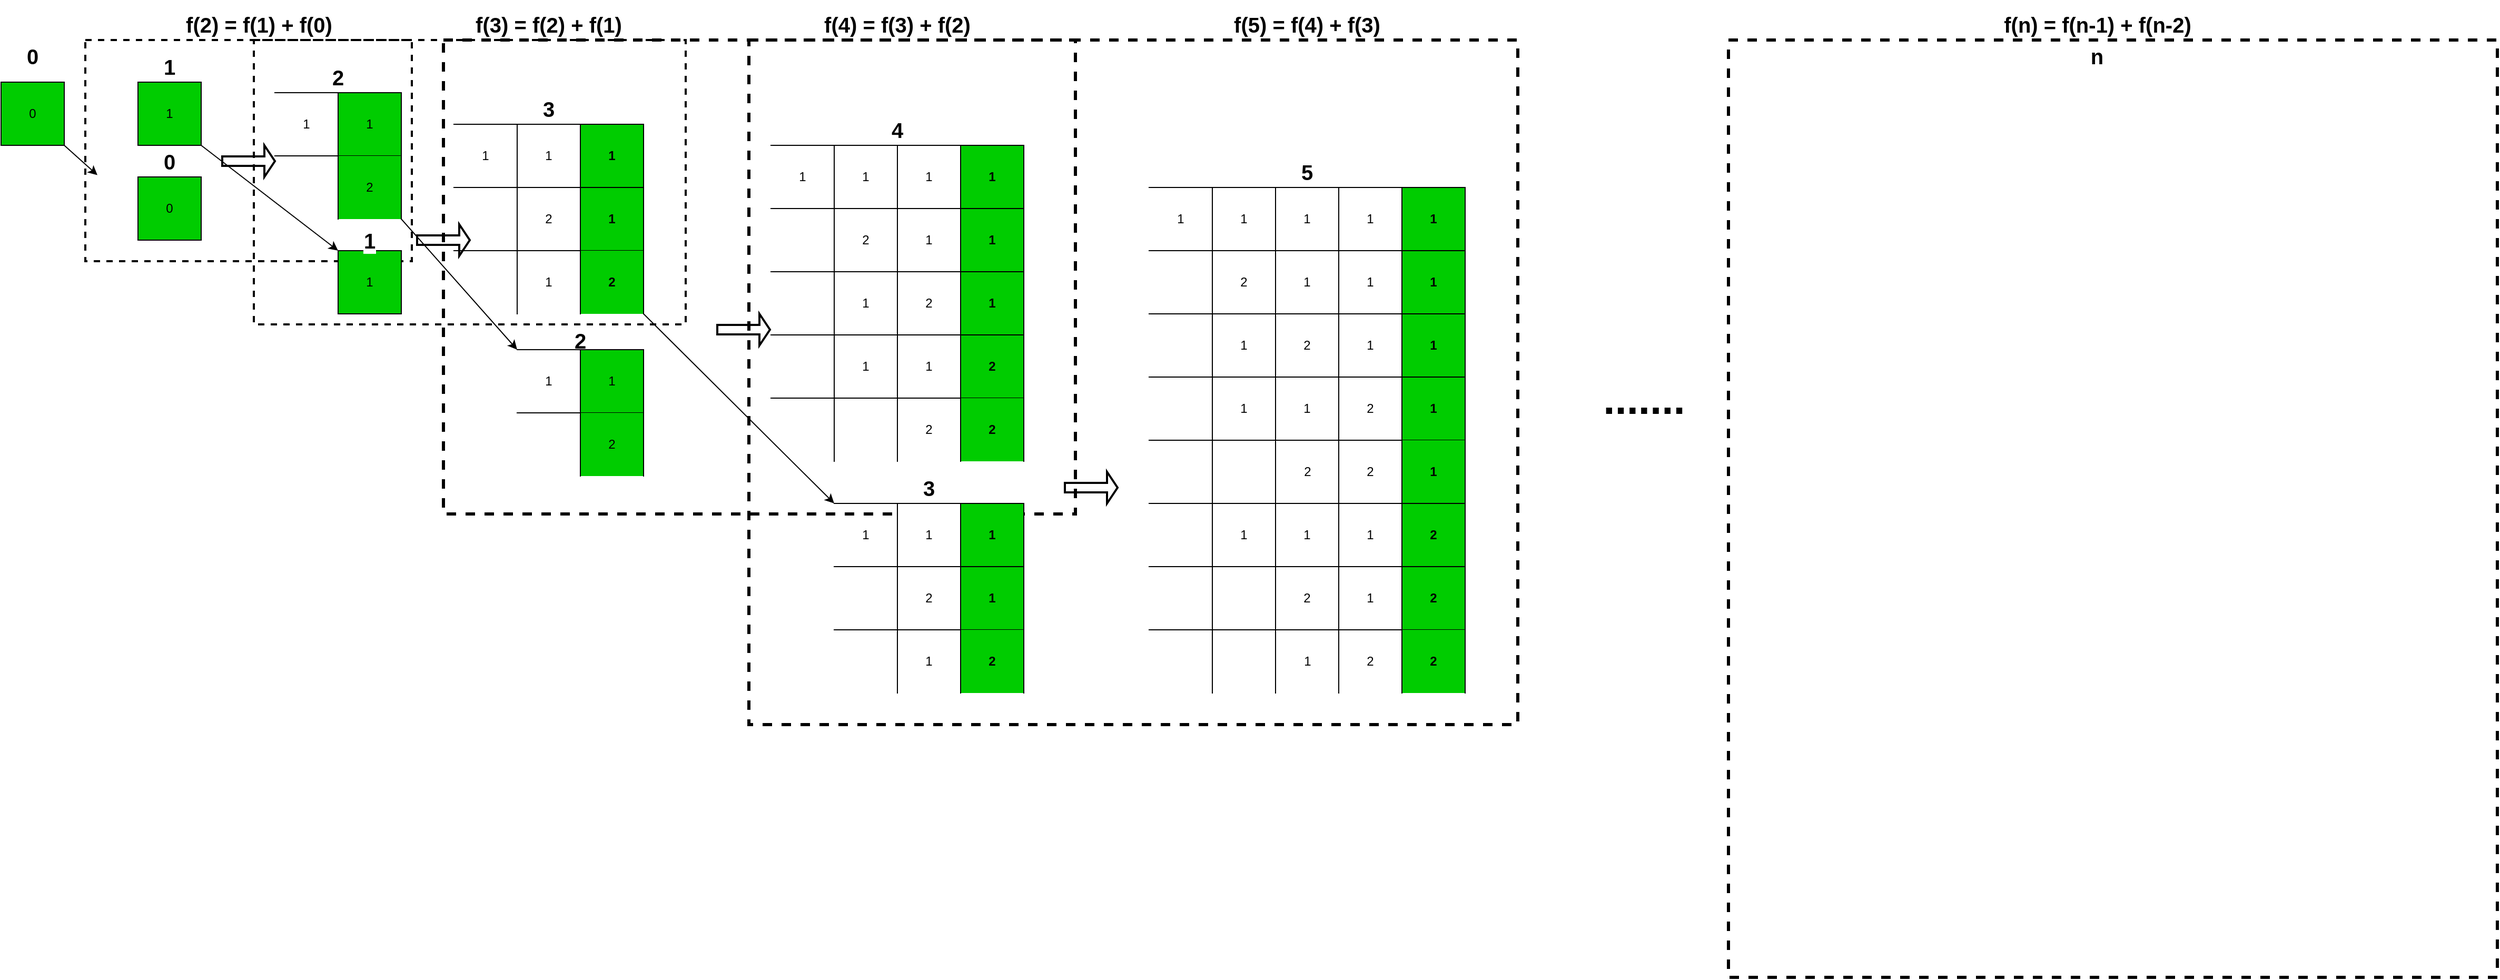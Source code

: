 <mxfile version="17.4.6" type="github">
  <diagram id="meVgTXFV0Rb9YD3vlooV" name="第 1 页">
    <mxGraphModel dx="2449" dy="2693" grid="1" gridSize="10" guides="1" tooltips="1" connect="1" arrows="1" fold="1" page="1" pageScale="1" pageWidth="827" pageHeight="1169" math="0" shadow="0">
      <root>
        <mxCell id="0" />
        <mxCell id="1" parent="0" />
        <mxCell id="g9Eve9OgDXoUgPSPYTMr-540" value="" style="rounded=0;whiteSpace=wrap;html=1;labelBackgroundColor=#FFFFFF;fontColor=#000000;fillColor=none;shadow=0;dashed=1;strokeWidth=2;" vertex="1" parent="1">
          <mxGeometry x="350" width="310" height="210" as="geometry" />
        </mxCell>
        <mxCell id="g9Eve9OgDXoUgPSPYTMr-536" value="" style="rounded=0;whiteSpace=wrap;html=1;labelBackgroundColor=#FFFFFF;fontColor=#000000;fillColor=none;shadow=0;dashed=1;strokeWidth=3;" vertex="1" parent="1">
          <mxGeometry x="980" width="730" height="650" as="geometry" />
        </mxCell>
        <mxCell id="g9Eve9OgDXoUgPSPYTMr-535" value="" style="rounded=0;whiteSpace=wrap;html=1;labelBackgroundColor=#FFFFFF;fontColor=#000000;fillColor=none;shadow=0;dashed=1;strokeWidth=3;" vertex="1" parent="1">
          <mxGeometry x="690" width="600" height="450" as="geometry" />
        </mxCell>
        <mxCell id="g9Eve9OgDXoUgPSPYTMr-534" value="" style="rounded=0;whiteSpace=wrap;html=1;labelBackgroundColor=#FFFFFF;fontColor=#000000;fillColor=none;shadow=0;dashed=1;strokeWidth=2;" vertex="1" parent="1">
          <mxGeometry x="510" width="410" height="270" as="geometry" />
        </mxCell>
        <mxCell id="g9Eve9OgDXoUgPSPYTMr-105" value="" style="group" vertex="1" connectable="0" parent="1">
          <mxGeometry x="530" y="50" width="120" height="120" as="geometry" />
        </mxCell>
        <mxCell id="g9Eve9OgDXoUgPSPYTMr-106" value="1" style="whiteSpace=wrap;html=1;aspect=fixed;fillColor=#00CC00;fontStyle=0" vertex="1" parent="g9Eve9OgDXoUgPSPYTMr-105">
          <mxGeometry x="60" width="60" height="60" as="geometry" />
        </mxCell>
        <mxCell id="g9Eve9OgDXoUgPSPYTMr-107" value="1" style="shape=partialRectangle;whiteSpace=wrap;html=1;left=0;right=0;fillColor=none;" vertex="1" parent="g9Eve9OgDXoUgPSPYTMr-105">
          <mxGeometry width="60" height="60" as="geometry" />
        </mxCell>
        <mxCell id="g9Eve9OgDXoUgPSPYTMr-108" value="2" style="shape=partialRectangle;whiteSpace=wrap;html=1;top=0;bottom=0;fillColor=#00CC00;fontStyle=0" vertex="1" parent="g9Eve9OgDXoUgPSPYTMr-105">
          <mxGeometry x="60" y="60" width="60" height="60" as="geometry" />
        </mxCell>
        <mxCell id="g9Eve9OgDXoUgPSPYTMr-113" value="" style="group" vertex="1" connectable="0" parent="1">
          <mxGeometry x="760" y="80" width="120" height="220" as="geometry" />
        </mxCell>
        <mxCell id="g9Eve9OgDXoUgPSPYTMr-114" value="1" style="whiteSpace=wrap;html=1;aspect=fixed;fontStyle=1;fillColor=#00CC00;" vertex="1" parent="g9Eve9OgDXoUgPSPYTMr-113">
          <mxGeometry x="60" width="60" height="60" as="geometry" />
        </mxCell>
        <mxCell id="g9Eve9OgDXoUgPSPYTMr-115" value="" style="shape=partialRectangle;whiteSpace=wrap;html=1;left=0;right=0;fillColor=none;" vertex="1" parent="g9Eve9OgDXoUgPSPYTMr-113">
          <mxGeometry width="60" height="60" as="geometry" />
        </mxCell>
        <mxCell id="g9Eve9OgDXoUgPSPYTMr-116" value="" style="shape=partialRectangle;whiteSpace=wrap;html=1;top=0;bottom=0;fillColor=none;" vertex="1" parent="g9Eve9OgDXoUgPSPYTMr-113">
          <mxGeometry x="60" y="60" width="60" height="60" as="geometry" />
        </mxCell>
        <mxCell id="g9Eve9OgDXoUgPSPYTMr-117" value="" style="group" vertex="1" connectable="0" parent="g9Eve9OgDXoUgPSPYTMr-113">
          <mxGeometry x="-60" width="150" height="220" as="geometry" />
        </mxCell>
        <mxCell id="g9Eve9OgDXoUgPSPYTMr-118" value="1" style="whiteSpace=wrap;html=1;aspect=fixed;" vertex="1" parent="g9Eve9OgDXoUgPSPYTMr-117">
          <mxGeometry x="60" width="60" height="60" as="geometry" />
        </mxCell>
        <mxCell id="g9Eve9OgDXoUgPSPYTMr-119" value="1" style="shape=partialRectangle;whiteSpace=wrap;html=1;left=0;right=0;fillColor=none;" vertex="1" parent="g9Eve9OgDXoUgPSPYTMr-117">
          <mxGeometry width="60" height="60" as="geometry" />
        </mxCell>
        <mxCell id="g9Eve9OgDXoUgPSPYTMr-120" value="" style="shape=partialRectangle;whiteSpace=wrap;html=1;top=0;bottom=0;fillColor=none;" vertex="1" parent="g9Eve9OgDXoUgPSPYTMr-117">
          <mxGeometry x="60" y="60" width="60" height="60" as="geometry" />
        </mxCell>
        <mxCell id="g9Eve9OgDXoUgPSPYTMr-121" value="" style="group" vertex="1" connectable="0" parent="g9Eve9OgDXoUgPSPYTMr-117">
          <mxGeometry y="60" width="120" height="120" as="geometry" />
        </mxCell>
        <mxCell id="g9Eve9OgDXoUgPSPYTMr-122" value="" style="whiteSpace=wrap;html=1;aspect=fixed;" vertex="1" parent="g9Eve9OgDXoUgPSPYTMr-121">
          <mxGeometry x="60" width="60" height="60" as="geometry" />
        </mxCell>
        <mxCell id="g9Eve9OgDXoUgPSPYTMr-123" value="" style="shape=partialRectangle;whiteSpace=wrap;html=1;left=0;right=0;fillColor=none;" vertex="1" parent="g9Eve9OgDXoUgPSPYTMr-121">
          <mxGeometry width="60" height="60" as="geometry" />
        </mxCell>
        <mxCell id="g9Eve9OgDXoUgPSPYTMr-124" value="1" style="shape=partialRectangle;whiteSpace=wrap;html=1;top=0;bottom=0;fillColor=none;" vertex="1" parent="g9Eve9OgDXoUgPSPYTMr-121">
          <mxGeometry x="60" y="60" width="60" height="60" as="geometry" />
        </mxCell>
        <mxCell id="g9Eve9OgDXoUgPSPYTMr-556" value="&lt;b&gt;&lt;font style=&quot;font-size: 20px&quot;&gt;2&lt;/font&gt;&lt;/b&gt;" style="text;html=1;strokeColor=none;fillColor=none;align=center;verticalAlign=middle;whiteSpace=wrap;rounded=0;labelBackgroundColor=#FFFFFF;fontColor=#000000;" vertex="1" parent="g9Eve9OgDXoUgPSPYTMr-117">
          <mxGeometry x="90" y="190" width="60" height="30" as="geometry" />
        </mxCell>
        <mxCell id="g9Eve9OgDXoUgPSPYTMr-125" value="" style="group;fontStyle=1;fillColor=none;" vertex="1" connectable="0" parent="g9Eve9OgDXoUgPSPYTMr-113">
          <mxGeometry y="60" width="120" height="120" as="geometry" />
        </mxCell>
        <mxCell id="g9Eve9OgDXoUgPSPYTMr-126" value="1" style="whiteSpace=wrap;html=1;aspect=fixed;fontStyle=1;fillColor=#00CC00;" vertex="1" parent="g9Eve9OgDXoUgPSPYTMr-125">
          <mxGeometry x="60" width="60" height="60" as="geometry" />
        </mxCell>
        <mxCell id="g9Eve9OgDXoUgPSPYTMr-127" value="2" style="shape=partialRectangle;whiteSpace=wrap;html=1;left=0;right=0;fillColor=none;" vertex="1" parent="g9Eve9OgDXoUgPSPYTMr-125">
          <mxGeometry width="60" height="60" as="geometry" />
        </mxCell>
        <mxCell id="g9Eve9OgDXoUgPSPYTMr-128" value="2" style="shape=partialRectangle;whiteSpace=wrap;html=1;top=0;bottom=0;fillColor=#00CC00;fontStyle=1" vertex="1" parent="g9Eve9OgDXoUgPSPYTMr-125">
          <mxGeometry x="60" y="60" width="60" height="60" as="geometry" />
        </mxCell>
        <mxCell id="g9Eve9OgDXoUgPSPYTMr-129" value="" style="group" vertex="1" connectable="0" parent="1">
          <mxGeometry x="1121" y="100" width="120" height="300" as="geometry" />
        </mxCell>
        <mxCell id="g9Eve9OgDXoUgPSPYTMr-130" value="1" style="whiteSpace=wrap;html=1;aspect=fixed;fillColor=#00CC00;fontStyle=1" vertex="1" parent="g9Eve9OgDXoUgPSPYTMr-129">
          <mxGeometry x="60" width="60" height="60" as="geometry" />
        </mxCell>
        <mxCell id="g9Eve9OgDXoUgPSPYTMr-131" value="" style="shape=partialRectangle;whiteSpace=wrap;html=1;left=0;right=0;fillColor=none;" vertex="1" parent="g9Eve9OgDXoUgPSPYTMr-129">
          <mxGeometry width="60" height="60" as="geometry" />
        </mxCell>
        <mxCell id="g9Eve9OgDXoUgPSPYTMr-132" value="" style="shape=partialRectangle;whiteSpace=wrap;html=1;top=0;bottom=0;fillColor=#00CC00;fontStyle=1" vertex="1" parent="g9Eve9OgDXoUgPSPYTMr-129">
          <mxGeometry x="60" y="60" width="60" height="60" as="geometry" />
        </mxCell>
        <mxCell id="g9Eve9OgDXoUgPSPYTMr-133" value="" style="group" vertex="1" connectable="0" parent="g9Eve9OgDXoUgPSPYTMr-129">
          <mxGeometry x="-60" width="120" height="240" as="geometry" />
        </mxCell>
        <mxCell id="g9Eve9OgDXoUgPSPYTMr-134" value="1" style="whiteSpace=wrap;html=1;aspect=fixed;" vertex="1" parent="g9Eve9OgDXoUgPSPYTMr-133">
          <mxGeometry x="60" width="60" height="60" as="geometry" />
        </mxCell>
        <mxCell id="g9Eve9OgDXoUgPSPYTMr-135" value="" style="shape=partialRectangle;whiteSpace=wrap;html=1;left=0;right=0;fillColor=none;" vertex="1" parent="g9Eve9OgDXoUgPSPYTMr-133">
          <mxGeometry width="60" height="60" as="geometry" />
        </mxCell>
        <mxCell id="g9Eve9OgDXoUgPSPYTMr-136" value="" style="shape=partialRectangle;whiteSpace=wrap;html=1;top=0;bottom=0;fillColor=none;" vertex="1" parent="g9Eve9OgDXoUgPSPYTMr-133">
          <mxGeometry x="60" y="60" width="60" height="60" as="geometry" />
        </mxCell>
        <mxCell id="g9Eve9OgDXoUgPSPYTMr-137" value="" style="group" vertex="1" connectable="0" parent="g9Eve9OgDXoUgPSPYTMr-133">
          <mxGeometry y="60" width="120" height="180" as="geometry" />
        </mxCell>
        <mxCell id="g9Eve9OgDXoUgPSPYTMr-138" value="" style="whiteSpace=wrap;html=1;aspect=fixed;" vertex="1" parent="g9Eve9OgDXoUgPSPYTMr-137">
          <mxGeometry x="60" width="60" height="60" as="geometry" />
        </mxCell>
        <mxCell id="g9Eve9OgDXoUgPSPYTMr-139" value="" style="shape=partialRectangle;whiteSpace=wrap;html=1;left=0;right=0;fillColor=none;" vertex="1" parent="g9Eve9OgDXoUgPSPYTMr-137">
          <mxGeometry width="60" height="60" as="geometry" />
        </mxCell>
        <mxCell id="g9Eve9OgDXoUgPSPYTMr-140" value="" style="shape=partialRectangle;whiteSpace=wrap;html=1;top=0;bottom=0;fillColor=none;" vertex="1" parent="g9Eve9OgDXoUgPSPYTMr-137">
          <mxGeometry x="60" y="60" width="60" height="60" as="geometry" />
        </mxCell>
        <mxCell id="g9Eve9OgDXoUgPSPYTMr-158" value="" style="group" vertex="1" connectable="0" parent="g9Eve9OgDXoUgPSPYTMr-137">
          <mxGeometry y="60" width="120" height="120" as="geometry" />
        </mxCell>
        <mxCell id="g9Eve9OgDXoUgPSPYTMr-159" value="" style="whiteSpace=wrap;html=1;aspect=fixed;" vertex="1" parent="g9Eve9OgDXoUgPSPYTMr-158">
          <mxGeometry x="60" width="60" height="60" as="geometry" />
        </mxCell>
        <mxCell id="g9Eve9OgDXoUgPSPYTMr-160" value="" style="shape=partialRectangle;whiteSpace=wrap;html=1;left=0;right=0;fillColor=none;" vertex="1" parent="g9Eve9OgDXoUgPSPYTMr-158">
          <mxGeometry width="60" height="60" as="geometry" />
        </mxCell>
        <mxCell id="g9Eve9OgDXoUgPSPYTMr-161" value="" style="shape=partialRectangle;whiteSpace=wrap;html=1;top=0;bottom=0;fillColor=none;" vertex="1" parent="g9Eve9OgDXoUgPSPYTMr-158">
          <mxGeometry x="60" y="60" width="60" height="60" as="geometry" />
        </mxCell>
        <mxCell id="g9Eve9OgDXoUgPSPYTMr-146" value="" style="group" vertex="1" connectable="0" parent="g9Eve9OgDXoUgPSPYTMr-133">
          <mxGeometry x="-60" width="120" height="240" as="geometry" />
        </mxCell>
        <mxCell id="g9Eve9OgDXoUgPSPYTMr-147" value="1" style="whiteSpace=wrap;html=1;aspect=fixed;" vertex="1" parent="g9Eve9OgDXoUgPSPYTMr-146">
          <mxGeometry x="60" width="60" height="60" as="geometry" />
        </mxCell>
        <mxCell id="g9Eve9OgDXoUgPSPYTMr-148" value="1" style="shape=partialRectangle;whiteSpace=wrap;html=1;left=0;right=0;fillColor=none;" vertex="1" parent="g9Eve9OgDXoUgPSPYTMr-146">
          <mxGeometry width="60" height="60" as="geometry" />
        </mxCell>
        <mxCell id="g9Eve9OgDXoUgPSPYTMr-149" value="" style="shape=partialRectangle;whiteSpace=wrap;html=1;top=0;bottom=0;fillColor=none;" vertex="1" parent="g9Eve9OgDXoUgPSPYTMr-146">
          <mxGeometry x="60" y="60" width="60" height="60" as="geometry" />
        </mxCell>
        <mxCell id="g9Eve9OgDXoUgPSPYTMr-150" value="" style="group" vertex="1" connectable="0" parent="g9Eve9OgDXoUgPSPYTMr-146">
          <mxGeometry y="60" width="120" height="180" as="geometry" />
        </mxCell>
        <mxCell id="g9Eve9OgDXoUgPSPYTMr-151" value="2" style="whiteSpace=wrap;html=1;aspect=fixed;" vertex="1" parent="g9Eve9OgDXoUgPSPYTMr-150">
          <mxGeometry x="60" width="60" height="60" as="geometry" />
        </mxCell>
        <mxCell id="g9Eve9OgDXoUgPSPYTMr-152" value="" style="shape=partialRectangle;whiteSpace=wrap;html=1;left=0;right=0;fillColor=none;" vertex="1" parent="g9Eve9OgDXoUgPSPYTMr-150">
          <mxGeometry width="60" height="60" as="geometry" />
        </mxCell>
        <mxCell id="g9Eve9OgDXoUgPSPYTMr-153" value="" style="shape=partialRectangle;whiteSpace=wrap;html=1;top=0;bottom=0;fillColor=none;" vertex="1" parent="g9Eve9OgDXoUgPSPYTMr-150">
          <mxGeometry x="60" y="60" width="60" height="60" as="geometry" />
        </mxCell>
        <mxCell id="g9Eve9OgDXoUgPSPYTMr-154" value="" style="group" vertex="1" connectable="0" parent="g9Eve9OgDXoUgPSPYTMr-150">
          <mxGeometry y="60" width="120" height="120" as="geometry" />
        </mxCell>
        <mxCell id="g9Eve9OgDXoUgPSPYTMr-155" value="1" style="whiteSpace=wrap;html=1;aspect=fixed;" vertex="1" parent="g9Eve9OgDXoUgPSPYTMr-154">
          <mxGeometry x="60" width="60" height="60" as="geometry" />
        </mxCell>
        <mxCell id="g9Eve9OgDXoUgPSPYTMr-156" value="" style="shape=partialRectangle;whiteSpace=wrap;html=1;left=0;right=0;fillColor=none;" vertex="1" parent="g9Eve9OgDXoUgPSPYTMr-154">
          <mxGeometry width="60" height="60" as="geometry" />
        </mxCell>
        <mxCell id="g9Eve9OgDXoUgPSPYTMr-157" value="" style="shape=partialRectangle;whiteSpace=wrap;html=1;top=0;bottom=0;fillColor=none;" vertex="1" parent="g9Eve9OgDXoUgPSPYTMr-154">
          <mxGeometry x="60" y="60" width="60" height="60" as="geometry" />
        </mxCell>
        <mxCell id="g9Eve9OgDXoUgPSPYTMr-141" value="" style="group" vertex="1" connectable="0" parent="g9Eve9OgDXoUgPSPYTMr-129">
          <mxGeometry y="60" width="120" height="240" as="geometry" />
        </mxCell>
        <mxCell id="g9Eve9OgDXoUgPSPYTMr-142" value="1" style="whiteSpace=wrap;html=1;aspect=fixed;fillColor=#00CC00;fontStyle=1" vertex="1" parent="g9Eve9OgDXoUgPSPYTMr-141">
          <mxGeometry x="60" width="60" height="60" as="geometry" />
        </mxCell>
        <mxCell id="g9Eve9OgDXoUgPSPYTMr-143" value="1" style="shape=partialRectangle;whiteSpace=wrap;html=1;left=0;right=0;fillColor=none;" vertex="1" parent="g9Eve9OgDXoUgPSPYTMr-141">
          <mxGeometry width="60" height="60" as="geometry" />
        </mxCell>
        <mxCell id="g9Eve9OgDXoUgPSPYTMr-144" value="" style="shape=partialRectangle;whiteSpace=wrap;html=1;top=0;bottom=0;fillColor=#00CC00;fontStyle=1" vertex="1" parent="g9Eve9OgDXoUgPSPYTMr-141">
          <mxGeometry x="60" y="60" width="60" height="60" as="geometry" />
        </mxCell>
        <mxCell id="g9Eve9OgDXoUgPSPYTMr-162" value="" style="group" vertex="1" connectable="0" parent="g9Eve9OgDXoUgPSPYTMr-141">
          <mxGeometry y="60" width="120" height="180" as="geometry" />
        </mxCell>
        <mxCell id="g9Eve9OgDXoUgPSPYTMr-163" value="1" style="whiteSpace=wrap;html=1;aspect=fixed;fillColor=#00CC00;fontStyle=1" vertex="1" parent="g9Eve9OgDXoUgPSPYTMr-162">
          <mxGeometry x="60" width="60" height="60" as="geometry" />
        </mxCell>
        <mxCell id="g9Eve9OgDXoUgPSPYTMr-164" value="2" style="shape=partialRectangle;whiteSpace=wrap;html=1;left=0;right=0;fillColor=none;" vertex="1" parent="g9Eve9OgDXoUgPSPYTMr-162">
          <mxGeometry width="60" height="60" as="geometry" />
        </mxCell>
        <mxCell id="g9Eve9OgDXoUgPSPYTMr-165" value="" style="shape=partialRectangle;whiteSpace=wrap;html=1;top=0;bottom=0;fillColor=#00CC00;fontStyle=1" vertex="1" parent="g9Eve9OgDXoUgPSPYTMr-162">
          <mxGeometry x="60" y="60" width="60" height="60" as="geometry" />
        </mxCell>
        <mxCell id="g9Eve9OgDXoUgPSPYTMr-166" value="" style="group" vertex="1" connectable="0" parent="g9Eve9OgDXoUgPSPYTMr-162">
          <mxGeometry y="60" width="120" height="120" as="geometry" />
        </mxCell>
        <mxCell id="g9Eve9OgDXoUgPSPYTMr-167" value="2" style="whiteSpace=wrap;html=1;aspect=fixed;fillColor=#00CC00;fontStyle=1" vertex="1" parent="g9Eve9OgDXoUgPSPYTMr-166">
          <mxGeometry x="60" width="60" height="60" as="geometry" />
        </mxCell>
        <mxCell id="g9Eve9OgDXoUgPSPYTMr-168" value="" style="shape=partialRectangle;whiteSpace=wrap;html=1;left=0;right=0;fillColor=none;" vertex="1" parent="g9Eve9OgDXoUgPSPYTMr-166">
          <mxGeometry width="60" height="60" as="geometry" />
        </mxCell>
        <mxCell id="g9Eve9OgDXoUgPSPYTMr-169" value="2" style="shape=partialRectangle;whiteSpace=wrap;html=1;top=0;bottom=0;fillColor=#00CC00;fontStyle=1" vertex="1" parent="g9Eve9OgDXoUgPSPYTMr-166">
          <mxGeometry x="60" y="60" width="60" height="60" as="geometry" />
        </mxCell>
        <mxCell id="g9Eve9OgDXoUgPSPYTMr-178" value="1" style="whiteSpace=wrap;html=1;aspect=fixed;fillColor=#00CC00;fontStyle=1" vertex="1" parent="g9Eve9OgDXoUgPSPYTMr-129">
          <mxGeometry x="60" width="60" height="60" as="geometry" />
        </mxCell>
        <mxCell id="g9Eve9OgDXoUgPSPYTMr-170" value="" style="group" vertex="1" connectable="0" parent="1">
          <mxGeometry x="1061" y="280" width="120" height="120" as="geometry" />
        </mxCell>
        <mxCell id="g9Eve9OgDXoUgPSPYTMr-171" value="1" style="whiteSpace=wrap;html=1;aspect=fixed;" vertex="1" parent="g9Eve9OgDXoUgPSPYTMr-170">
          <mxGeometry x="60" width="60" height="60" as="geometry" />
        </mxCell>
        <mxCell id="g9Eve9OgDXoUgPSPYTMr-172" value="" style="shape=partialRectangle;whiteSpace=wrap;html=1;left=0;right=0;fillColor=none;" vertex="1" parent="g9Eve9OgDXoUgPSPYTMr-170">
          <mxGeometry width="60" height="60" as="geometry" />
        </mxCell>
        <mxCell id="g9Eve9OgDXoUgPSPYTMr-173" value="2" style="shape=partialRectangle;whiteSpace=wrap;html=1;top=0;bottom=0;fillColor=none;" vertex="1" parent="g9Eve9OgDXoUgPSPYTMr-170">
          <mxGeometry x="60" y="60" width="60" height="60" as="geometry" />
        </mxCell>
        <mxCell id="g9Eve9OgDXoUgPSPYTMr-174" value="" style="group" vertex="1" connectable="0" parent="g9Eve9OgDXoUgPSPYTMr-170">
          <mxGeometry x="-60" width="120" height="120" as="geometry" />
        </mxCell>
        <mxCell id="g9Eve9OgDXoUgPSPYTMr-175" value="1" style="whiteSpace=wrap;html=1;aspect=fixed;" vertex="1" parent="g9Eve9OgDXoUgPSPYTMr-174">
          <mxGeometry x="60" width="60" height="60" as="geometry" />
        </mxCell>
        <mxCell id="g9Eve9OgDXoUgPSPYTMr-176" value="" style="shape=partialRectangle;whiteSpace=wrap;html=1;left=0;right=0;fillColor=none;" vertex="1" parent="g9Eve9OgDXoUgPSPYTMr-174">
          <mxGeometry width="60" height="60" as="geometry" />
        </mxCell>
        <mxCell id="g9Eve9OgDXoUgPSPYTMr-177" value="" style="shape=partialRectangle;whiteSpace=wrap;html=1;top=0;bottom=0;fillColor=none;" vertex="1" parent="g9Eve9OgDXoUgPSPYTMr-174">
          <mxGeometry x="60" y="60" width="60" height="60" as="geometry" />
        </mxCell>
        <mxCell id="g9Eve9OgDXoUgPSPYTMr-179" value="" style="group" vertex="1" connectable="0" parent="1">
          <mxGeometry x="530" y="200" width="120" height="120" as="geometry" />
        </mxCell>
        <mxCell id="g9Eve9OgDXoUgPSPYTMr-180" value="1" style="whiteSpace=wrap;html=1;aspect=fixed;fillColor=#00CC00;" vertex="1" parent="g9Eve9OgDXoUgPSPYTMr-179">
          <mxGeometry x="60" width="60" height="60" as="geometry" />
        </mxCell>
        <mxCell id="g9Eve9OgDXoUgPSPYTMr-555" value="&lt;b&gt;&lt;font style=&quot;font-size: 20px&quot;&gt;1&lt;/font&gt;&lt;/b&gt;" style="text;html=1;strokeColor=none;fillColor=none;align=center;verticalAlign=middle;whiteSpace=wrap;rounded=0;labelBackgroundColor=#FFFFFF;fontColor=#000000;" vertex="1" parent="g9Eve9OgDXoUgPSPYTMr-179">
          <mxGeometry x="60" y="-25" width="60" height="30" as="geometry" />
        </mxCell>
        <mxCell id="g9Eve9OgDXoUgPSPYTMr-183" value="" style="group" vertex="1" connectable="0" parent="1">
          <mxGeometry x="760" y="294" width="120" height="120" as="geometry" />
        </mxCell>
        <mxCell id="g9Eve9OgDXoUgPSPYTMr-184" value="1" style="whiteSpace=wrap;html=1;aspect=fixed;fillColor=#00CC00;fontStyle=0" vertex="1" parent="g9Eve9OgDXoUgPSPYTMr-183">
          <mxGeometry x="60" width="60" height="60" as="geometry" />
        </mxCell>
        <mxCell id="g9Eve9OgDXoUgPSPYTMr-185" value="1" style="shape=partialRectangle;whiteSpace=wrap;html=1;left=0;right=0;fillColor=none;" vertex="1" parent="g9Eve9OgDXoUgPSPYTMr-183">
          <mxGeometry width="60" height="60" as="geometry" />
        </mxCell>
        <mxCell id="g9Eve9OgDXoUgPSPYTMr-186" value="2" style="shape=partialRectangle;whiteSpace=wrap;html=1;top=0;bottom=0;fillColor=#00CC00;fontStyle=0" vertex="1" parent="g9Eve9OgDXoUgPSPYTMr-183">
          <mxGeometry x="60" y="60" width="60" height="60" as="geometry" />
        </mxCell>
        <mxCell id="g9Eve9OgDXoUgPSPYTMr-236" value="" style="group" vertex="1" connectable="0" parent="1">
          <mxGeometry x="360" y="30" width="120" height="140" as="geometry" />
        </mxCell>
        <mxCell id="g9Eve9OgDXoUgPSPYTMr-237" value="1" style="whiteSpace=wrap;html=1;aspect=fixed;fillColor=#00CC00;" vertex="1" parent="g9Eve9OgDXoUgPSPYTMr-236">
          <mxGeometry x="40" y="10" width="60" height="60" as="geometry" />
        </mxCell>
        <mxCell id="g9Eve9OgDXoUgPSPYTMr-539" value="0" style="whiteSpace=wrap;html=1;aspect=fixed;fillColor=#00CC00;" vertex="1" parent="g9Eve9OgDXoUgPSPYTMr-236">
          <mxGeometry x="40" y="100" width="60" height="60" as="geometry" />
        </mxCell>
        <mxCell id="g9Eve9OgDXoUgPSPYTMr-238" value="" style="group" vertex="1" connectable="0" parent="1">
          <mxGeometry x="1121" y="440" width="120" height="180" as="geometry" />
        </mxCell>
        <mxCell id="g9Eve9OgDXoUgPSPYTMr-239" value="1" style="whiteSpace=wrap;html=1;aspect=fixed;fontStyle=1;fillColor=#00CC00;" vertex="1" parent="g9Eve9OgDXoUgPSPYTMr-238">
          <mxGeometry x="60" width="60" height="60" as="geometry" />
        </mxCell>
        <mxCell id="g9Eve9OgDXoUgPSPYTMr-240" value="" style="shape=partialRectangle;whiteSpace=wrap;html=1;left=0;right=0;fillColor=none;" vertex="1" parent="g9Eve9OgDXoUgPSPYTMr-238">
          <mxGeometry width="60" height="60" as="geometry" />
        </mxCell>
        <mxCell id="g9Eve9OgDXoUgPSPYTMr-241" value="" style="shape=partialRectangle;whiteSpace=wrap;html=1;top=0;bottom=0;fillColor=none;" vertex="1" parent="g9Eve9OgDXoUgPSPYTMr-238">
          <mxGeometry x="60" y="60" width="60" height="60" as="geometry" />
        </mxCell>
        <mxCell id="g9Eve9OgDXoUgPSPYTMr-242" value="" style="group" vertex="1" connectable="0" parent="g9Eve9OgDXoUgPSPYTMr-238">
          <mxGeometry x="-60" width="120" height="180" as="geometry" />
        </mxCell>
        <mxCell id="g9Eve9OgDXoUgPSPYTMr-243" value="1" style="whiteSpace=wrap;html=1;aspect=fixed;" vertex="1" parent="g9Eve9OgDXoUgPSPYTMr-242">
          <mxGeometry x="60" width="60" height="60" as="geometry" />
        </mxCell>
        <mxCell id="g9Eve9OgDXoUgPSPYTMr-244" value="1" style="shape=partialRectangle;whiteSpace=wrap;html=1;left=0;right=0;fillColor=none;" vertex="1" parent="g9Eve9OgDXoUgPSPYTMr-242">
          <mxGeometry width="60" height="60" as="geometry" />
        </mxCell>
        <mxCell id="g9Eve9OgDXoUgPSPYTMr-245" value="" style="shape=partialRectangle;whiteSpace=wrap;html=1;top=0;bottom=0;fillColor=none;" vertex="1" parent="g9Eve9OgDXoUgPSPYTMr-242">
          <mxGeometry x="60" y="60" width="60" height="60" as="geometry" />
        </mxCell>
        <mxCell id="g9Eve9OgDXoUgPSPYTMr-246" value="" style="group" vertex="1" connectable="0" parent="g9Eve9OgDXoUgPSPYTMr-242">
          <mxGeometry y="60" width="120" height="120" as="geometry" />
        </mxCell>
        <mxCell id="g9Eve9OgDXoUgPSPYTMr-247" value="" style="whiteSpace=wrap;html=1;aspect=fixed;" vertex="1" parent="g9Eve9OgDXoUgPSPYTMr-246">
          <mxGeometry x="60" width="60" height="60" as="geometry" />
        </mxCell>
        <mxCell id="g9Eve9OgDXoUgPSPYTMr-248" value="" style="shape=partialRectangle;whiteSpace=wrap;html=1;left=0;right=0;fillColor=none;" vertex="1" parent="g9Eve9OgDXoUgPSPYTMr-246">
          <mxGeometry width="60" height="60" as="geometry" />
        </mxCell>
        <mxCell id="g9Eve9OgDXoUgPSPYTMr-249" value="1" style="shape=partialRectangle;whiteSpace=wrap;html=1;top=0;bottom=0;fillColor=none;" vertex="1" parent="g9Eve9OgDXoUgPSPYTMr-246">
          <mxGeometry x="60" y="60" width="60" height="60" as="geometry" />
        </mxCell>
        <mxCell id="g9Eve9OgDXoUgPSPYTMr-250" value="" style="group;fontStyle=1;fillColor=none;" vertex="1" connectable="0" parent="g9Eve9OgDXoUgPSPYTMr-238">
          <mxGeometry y="60" width="120" height="120" as="geometry" />
        </mxCell>
        <mxCell id="g9Eve9OgDXoUgPSPYTMr-251" value="1" style="whiteSpace=wrap;html=1;aspect=fixed;fontStyle=1;fillColor=#00CC00;" vertex="1" parent="g9Eve9OgDXoUgPSPYTMr-250">
          <mxGeometry x="60" width="60" height="60" as="geometry" />
        </mxCell>
        <mxCell id="g9Eve9OgDXoUgPSPYTMr-252" value="2" style="shape=partialRectangle;whiteSpace=wrap;html=1;left=0;right=0;fillColor=none;" vertex="1" parent="g9Eve9OgDXoUgPSPYTMr-250">
          <mxGeometry width="60" height="60" as="geometry" />
        </mxCell>
        <mxCell id="g9Eve9OgDXoUgPSPYTMr-253" value="2" style="shape=partialRectangle;whiteSpace=wrap;html=1;top=0;bottom=0;fillColor=#00CC00;fontStyle=1" vertex="1" parent="g9Eve9OgDXoUgPSPYTMr-250">
          <mxGeometry x="60" y="60" width="60" height="60" as="geometry" />
        </mxCell>
        <mxCell id="g9Eve9OgDXoUgPSPYTMr-557" value="&lt;span&gt;&lt;font style=&quot;font-size: 20px&quot;&gt;3&lt;/font&gt;&lt;br&gt;&lt;/span&gt;" style="text;html=1;strokeColor=none;fillColor=none;align=center;verticalAlign=middle;whiteSpace=wrap;rounded=0;labelBackgroundColor=#FFFFFF;fontColor=#000000;fontStyle=1" vertex="1" parent="g9Eve9OgDXoUgPSPYTMr-238">
          <mxGeometry y="-30" width="60" height="30" as="geometry" />
        </mxCell>
        <mxCell id="g9Eve9OgDXoUgPSPYTMr-519" value="" style="group" vertex="1" connectable="0" parent="1">
          <mxGeometry x="1360" y="140" width="300" height="480" as="geometry" />
        </mxCell>
        <mxCell id="g9Eve9OgDXoUgPSPYTMr-446" value="" style="group" vertex="1" connectable="0" parent="g9Eve9OgDXoUgPSPYTMr-519">
          <mxGeometry width="120" height="480" as="geometry" />
        </mxCell>
        <mxCell id="g9Eve9OgDXoUgPSPYTMr-447" value="1" style="whiteSpace=wrap;html=1;aspect=fixed;" vertex="1" parent="g9Eve9OgDXoUgPSPYTMr-446">
          <mxGeometry x="60" width="60" height="60" as="geometry" />
        </mxCell>
        <mxCell id="g9Eve9OgDXoUgPSPYTMr-448" value="1" style="shape=partialRectangle;whiteSpace=wrap;html=1;left=0;right=0;fillColor=none;" vertex="1" parent="g9Eve9OgDXoUgPSPYTMr-446">
          <mxGeometry width="60" height="60" as="geometry" />
        </mxCell>
        <mxCell id="g9Eve9OgDXoUgPSPYTMr-449" value="" style="shape=partialRectangle;whiteSpace=wrap;html=1;top=0;bottom=0;fillColor=none;" vertex="1" parent="g9Eve9OgDXoUgPSPYTMr-446">
          <mxGeometry x="60" y="60" width="60" height="60" as="geometry" />
        </mxCell>
        <mxCell id="g9Eve9OgDXoUgPSPYTMr-451" value="" style="group" vertex="1" connectable="0" parent="g9Eve9OgDXoUgPSPYTMr-446">
          <mxGeometry y="60" width="120" height="420" as="geometry" />
        </mxCell>
        <mxCell id="g9Eve9OgDXoUgPSPYTMr-452" value="2" style="whiteSpace=wrap;html=1;aspect=fixed;" vertex="1" parent="g9Eve9OgDXoUgPSPYTMr-451">
          <mxGeometry x="60" width="60" height="60" as="geometry" />
        </mxCell>
        <mxCell id="g9Eve9OgDXoUgPSPYTMr-453" value="" style="shape=partialRectangle;whiteSpace=wrap;html=1;left=0;right=0;fillColor=none;" vertex="1" parent="g9Eve9OgDXoUgPSPYTMr-451">
          <mxGeometry width="60" height="60" as="geometry" />
        </mxCell>
        <mxCell id="g9Eve9OgDXoUgPSPYTMr-454" value="" style="shape=partialRectangle;whiteSpace=wrap;html=1;top=0;bottom=0;fillColor=none;" vertex="1" parent="g9Eve9OgDXoUgPSPYTMr-451">
          <mxGeometry x="60" y="60" width="60" height="60" as="geometry" />
        </mxCell>
        <mxCell id="g9Eve9OgDXoUgPSPYTMr-455" value="" style="group" vertex="1" connectable="0" parent="g9Eve9OgDXoUgPSPYTMr-451">
          <mxGeometry y="60" width="120" height="360" as="geometry" />
        </mxCell>
        <mxCell id="g9Eve9OgDXoUgPSPYTMr-456" value="1" style="whiteSpace=wrap;html=1;aspect=fixed;" vertex="1" parent="g9Eve9OgDXoUgPSPYTMr-455">
          <mxGeometry x="60" width="60" height="60" as="geometry" />
        </mxCell>
        <mxCell id="g9Eve9OgDXoUgPSPYTMr-457" value="" style="shape=partialRectangle;whiteSpace=wrap;html=1;left=0;right=0;fillColor=none;" vertex="1" parent="g9Eve9OgDXoUgPSPYTMr-455">
          <mxGeometry width="60" height="60" as="geometry" />
        </mxCell>
        <mxCell id="g9Eve9OgDXoUgPSPYTMr-458" value="" style="shape=partialRectangle;whiteSpace=wrap;html=1;top=0;bottom=0;fillColor=none;" vertex="1" parent="g9Eve9OgDXoUgPSPYTMr-455">
          <mxGeometry x="60" y="60" width="60" height="60" as="geometry" />
        </mxCell>
        <mxCell id="g9Eve9OgDXoUgPSPYTMr-459" value="" style="group" vertex="1" connectable="0" parent="g9Eve9OgDXoUgPSPYTMr-455">
          <mxGeometry y="60" width="120" height="300" as="geometry" />
        </mxCell>
        <mxCell id="g9Eve9OgDXoUgPSPYTMr-460" value="1" style="whiteSpace=wrap;html=1;aspect=fixed;" vertex="1" parent="g9Eve9OgDXoUgPSPYTMr-459">
          <mxGeometry x="60" width="60" height="60" as="geometry" />
        </mxCell>
        <mxCell id="g9Eve9OgDXoUgPSPYTMr-461" value="" style="shape=partialRectangle;whiteSpace=wrap;html=1;left=0;right=0;fillColor=none;" vertex="1" parent="g9Eve9OgDXoUgPSPYTMr-459">
          <mxGeometry width="60" height="60" as="geometry" />
        </mxCell>
        <mxCell id="g9Eve9OgDXoUgPSPYTMr-462" value="" style="shape=partialRectangle;whiteSpace=wrap;html=1;top=0;bottom=0;fillColor=none;" vertex="1" parent="g9Eve9OgDXoUgPSPYTMr-459">
          <mxGeometry x="60" y="60" width="60" height="60" as="geometry" />
        </mxCell>
        <mxCell id="g9Eve9OgDXoUgPSPYTMr-463" value="" style="group" vertex="1" connectable="0" parent="g9Eve9OgDXoUgPSPYTMr-459">
          <mxGeometry y="120" width="120" height="180" as="geometry" />
        </mxCell>
        <mxCell id="g9Eve9OgDXoUgPSPYTMr-464" value="1" style="whiteSpace=wrap;html=1;aspect=fixed;" vertex="1" parent="g9Eve9OgDXoUgPSPYTMr-463">
          <mxGeometry x="60" width="60" height="60" as="geometry" />
        </mxCell>
        <mxCell id="g9Eve9OgDXoUgPSPYTMr-465" value="" style="shape=partialRectangle;whiteSpace=wrap;html=1;left=0;right=0;fillColor=none;" vertex="1" parent="g9Eve9OgDXoUgPSPYTMr-463">
          <mxGeometry width="60" height="60" as="geometry" />
        </mxCell>
        <mxCell id="g9Eve9OgDXoUgPSPYTMr-466" value="" style="shape=partialRectangle;whiteSpace=wrap;html=1;top=0;bottom=0;fillColor=none;" vertex="1" parent="g9Eve9OgDXoUgPSPYTMr-463">
          <mxGeometry x="60" y="60" width="60" height="60" as="geometry" />
        </mxCell>
        <mxCell id="g9Eve9OgDXoUgPSPYTMr-467" value="" style="group" vertex="1" connectable="0" parent="g9Eve9OgDXoUgPSPYTMr-463">
          <mxGeometry y="60" width="120" height="120" as="geometry" />
        </mxCell>
        <mxCell id="g9Eve9OgDXoUgPSPYTMr-468" value="" style="whiteSpace=wrap;html=1;aspect=fixed;" vertex="1" parent="g9Eve9OgDXoUgPSPYTMr-467">
          <mxGeometry x="60" width="60" height="60" as="geometry" />
        </mxCell>
        <mxCell id="g9Eve9OgDXoUgPSPYTMr-469" value="" style="shape=partialRectangle;whiteSpace=wrap;html=1;left=0;right=0;fillColor=none;" vertex="1" parent="g9Eve9OgDXoUgPSPYTMr-467">
          <mxGeometry width="60" height="60" as="geometry" />
        </mxCell>
        <mxCell id="g9Eve9OgDXoUgPSPYTMr-470" value="" style="shape=partialRectangle;whiteSpace=wrap;html=1;top=0;bottom=0;fillColor=none;" vertex="1" parent="g9Eve9OgDXoUgPSPYTMr-467">
          <mxGeometry x="60" y="60" width="60" height="60" as="geometry" />
        </mxCell>
        <mxCell id="g9Eve9OgDXoUgPSPYTMr-471" value="" style="group" vertex="1" connectable="0" parent="g9Eve9OgDXoUgPSPYTMr-519">
          <mxGeometry x="120" width="120" height="480" as="geometry" />
        </mxCell>
        <mxCell id="g9Eve9OgDXoUgPSPYTMr-472" value="" style="whiteSpace=wrap;html=1;aspect=fixed;" vertex="1" parent="g9Eve9OgDXoUgPSPYTMr-471">
          <mxGeometry x="60" width="60" height="60" as="geometry" />
        </mxCell>
        <mxCell id="g9Eve9OgDXoUgPSPYTMr-473" value="1" style="shape=partialRectangle;whiteSpace=wrap;html=1;left=0;right=0;fillColor=none;" vertex="1" parent="g9Eve9OgDXoUgPSPYTMr-471">
          <mxGeometry width="60" height="60" as="geometry" />
        </mxCell>
        <mxCell id="g9Eve9OgDXoUgPSPYTMr-474" value="" style="shape=partialRectangle;whiteSpace=wrap;html=1;top=0;bottom=0;fillColor=none;" vertex="1" parent="g9Eve9OgDXoUgPSPYTMr-471">
          <mxGeometry x="60" y="60" width="60" height="60" as="geometry" />
        </mxCell>
        <mxCell id="g9Eve9OgDXoUgPSPYTMr-475" value="" style="group" vertex="1" connectable="0" parent="g9Eve9OgDXoUgPSPYTMr-471">
          <mxGeometry y="60" width="120" height="420" as="geometry" />
        </mxCell>
        <mxCell id="g9Eve9OgDXoUgPSPYTMr-476" value="" style="whiteSpace=wrap;html=1;aspect=fixed;" vertex="1" parent="g9Eve9OgDXoUgPSPYTMr-475">
          <mxGeometry x="60" width="60" height="60" as="geometry" />
        </mxCell>
        <mxCell id="g9Eve9OgDXoUgPSPYTMr-477" value="1" style="shape=partialRectangle;whiteSpace=wrap;html=1;left=0;right=0;fillColor=none;" vertex="1" parent="g9Eve9OgDXoUgPSPYTMr-475">
          <mxGeometry width="60" height="60" as="geometry" />
        </mxCell>
        <mxCell id="g9Eve9OgDXoUgPSPYTMr-478" value="" style="shape=partialRectangle;whiteSpace=wrap;html=1;top=0;bottom=0;fillColor=none;" vertex="1" parent="g9Eve9OgDXoUgPSPYTMr-475">
          <mxGeometry x="60" y="60" width="60" height="60" as="geometry" />
        </mxCell>
        <mxCell id="g9Eve9OgDXoUgPSPYTMr-479" value="" style="group" vertex="1" connectable="0" parent="g9Eve9OgDXoUgPSPYTMr-475">
          <mxGeometry y="60" width="120" height="360" as="geometry" />
        </mxCell>
        <mxCell id="g9Eve9OgDXoUgPSPYTMr-480" value="" style="whiteSpace=wrap;html=1;aspect=fixed;" vertex="1" parent="g9Eve9OgDXoUgPSPYTMr-479">
          <mxGeometry x="60" width="60" height="60" as="geometry" />
        </mxCell>
        <mxCell id="g9Eve9OgDXoUgPSPYTMr-481" value="2" style="shape=partialRectangle;whiteSpace=wrap;html=1;left=0;right=0;fillColor=none;" vertex="1" parent="g9Eve9OgDXoUgPSPYTMr-479">
          <mxGeometry width="60" height="60" as="geometry" />
        </mxCell>
        <mxCell id="g9Eve9OgDXoUgPSPYTMr-482" value="" style="shape=partialRectangle;whiteSpace=wrap;html=1;top=0;bottom=0;fillColor=none;" vertex="1" parent="g9Eve9OgDXoUgPSPYTMr-479">
          <mxGeometry x="60" y="60" width="60" height="60" as="geometry" />
        </mxCell>
        <mxCell id="g9Eve9OgDXoUgPSPYTMr-483" value="" style="group" vertex="1" connectable="0" parent="g9Eve9OgDXoUgPSPYTMr-479">
          <mxGeometry y="60" width="120" height="300" as="geometry" />
        </mxCell>
        <mxCell id="g9Eve9OgDXoUgPSPYTMr-484" value="" style="whiteSpace=wrap;html=1;aspect=fixed;" vertex="1" parent="g9Eve9OgDXoUgPSPYTMr-483">
          <mxGeometry x="60" width="60" height="60" as="geometry" />
        </mxCell>
        <mxCell id="g9Eve9OgDXoUgPSPYTMr-485" value="1" style="shape=partialRectangle;whiteSpace=wrap;html=1;left=0;right=0;fillColor=none;" vertex="1" parent="g9Eve9OgDXoUgPSPYTMr-483">
          <mxGeometry width="60" height="60" as="geometry" />
        </mxCell>
        <mxCell id="g9Eve9OgDXoUgPSPYTMr-486" value="2" style="shape=partialRectangle;whiteSpace=wrap;html=1;top=0;bottom=0;fillColor=none;" vertex="1" parent="g9Eve9OgDXoUgPSPYTMr-483">
          <mxGeometry x="60" y="60" width="60" height="60" as="geometry" />
        </mxCell>
        <mxCell id="g9Eve9OgDXoUgPSPYTMr-487" value="" style="group" vertex="1" connectable="0" parent="g9Eve9OgDXoUgPSPYTMr-483">
          <mxGeometry y="120" width="120" height="180" as="geometry" />
        </mxCell>
        <mxCell id="g9Eve9OgDXoUgPSPYTMr-488" value="" style="whiteSpace=wrap;html=1;aspect=fixed;" vertex="1" parent="g9Eve9OgDXoUgPSPYTMr-487">
          <mxGeometry x="60" width="60" height="60" as="geometry" />
        </mxCell>
        <mxCell id="g9Eve9OgDXoUgPSPYTMr-489" value="1" style="shape=partialRectangle;whiteSpace=wrap;html=1;left=0;right=0;fillColor=none;" vertex="1" parent="g9Eve9OgDXoUgPSPYTMr-487">
          <mxGeometry width="60" height="60" as="geometry" />
        </mxCell>
        <mxCell id="g9Eve9OgDXoUgPSPYTMr-490" value="" style="shape=partialRectangle;whiteSpace=wrap;html=1;top=0;bottom=0;fillColor=none;" vertex="1" parent="g9Eve9OgDXoUgPSPYTMr-487">
          <mxGeometry x="60" y="60" width="60" height="60" as="geometry" />
        </mxCell>
        <mxCell id="g9Eve9OgDXoUgPSPYTMr-491" value="" style="group" vertex="1" connectable="0" parent="g9Eve9OgDXoUgPSPYTMr-487">
          <mxGeometry y="60" width="120" height="120" as="geometry" />
        </mxCell>
        <mxCell id="g9Eve9OgDXoUgPSPYTMr-492" value="" style="whiteSpace=wrap;html=1;aspect=fixed;" vertex="1" parent="g9Eve9OgDXoUgPSPYTMr-491">
          <mxGeometry x="60" width="60" height="60" as="geometry" />
        </mxCell>
        <mxCell id="g9Eve9OgDXoUgPSPYTMr-493" value="2" style="shape=partialRectangle;whiteSpace=wrap;html=1;left=0;right=0;fillColor=none;" vertex="1" parent="g9Eve9OgDXoUgPSPYTMr-491">
          <mxGeometry width="60" height="60" as="geometry" />
        </mxCell>
        <mxCell id="g9Eve9OgDXoUgPSPYTMr-494" value="2" style="shape=partialRectangle;whiteSpace=wrap;html=1;top=0;bottom=0;fillColor=none;" vertex="1" parent="g9Eve9OgDXoUgPSPYTMr-491">
          <mxGeometry x="60" y="60" width="60" height="60" as="geometry" />
        </mxCell>
        <mxCell id="g9Eve9OgDXoUgPSPYTMr-495" value="" style="group" vertex="1" connectable="0" parent="g9Eve9OgDXoUgPSPYTMr-519">
          <mxGeometry x="180" width="120" height="480" as="geometry" />
        </mxCell>
        <mxCell id="g9Eve9OgDXoUgPSPYTMr-496" value="1" style="whiteSpace=wrap;html=1;aspect=fixed;fillColor=#00CC00;fontStyle=1" vertex="1" parent="g9Eve9OgDXoUgPSPYTMr-495">
          <mxGeometry x="60" width="60" height="60" as="geometry" />
        </mxCell>
        <mxCell id="g9Eve9OgDXoUgPSPYTMr-497" value="1" style="shape=partialRectangle;whiteSpace=wrap;html=1;left=0;right=0;fillColor=none;" vertex="1" parent="g9Eve9OgDXoUgPSPYTMr-495">
          <mxGeometry width="60" height="60" as="geometry" />
        </mxCell>
        <mxCell id="g9Eve9OgDXoUgPSPYTMr-498" value="" style="shape=partialRectangle;whiteSpace=wrap;html=1;top=0;bottom=0;fillColor=#00CC00;fontStyle=1" vertex="1" parent="g9Eve9OgDXoUgPSPYTMr-495">
          <mxGeometry x="60" y="60" width="60" height="60" as="geometry" />
        </mxCell>
        <mxCell id="g9Eve9OgDXoUgPSPYTMr-499" value="" style="group" vertex="1" connectable="0" parent="g9Eve9OgDXoUgPSPYTMr-495">
          <mxGeometry y="60" width="120" height="420" as="geometry" />
        </mxCell>
        <mxCell id="g9Eve9OgDXoUgPSPYTMr-500" value="1" style="whiteSpace=wrap;html=1;aspect=fixed;fillColor=#00CC00;fontStyle=1" vertex="1" parent="g9Eve9OgDXoUgPSPYTMr-499">
          <mxGeometry x="60" width="60" height="60" as="geometry" />
        </mxCell>
        <mxCell id="g9Eve9OgDXoUgPSPYTMr-501" value="1" style="shape=partialRectangle;whiteSpace=wrap;html=1;left=0;right=0;fillColor=none;" vertex="1" parent="g9Eve9OgDXoUgPSPYTMr-499">
          <mxGeometry width="60" height="60" as="geometry" />
        </mxCell>
        <mxCell id="g9Eve9OgDXoUgPSPYTMr-502" value="" style="shape=partialRectangle;whiteSpace=wrap;html=1;top=0;bottom=0;fillColor=#00CC00;fontStyle=1" vertex="1" parent="g9Eve9OgDXoUgPSPYTMr-499">
          <mxGeometry x="60" y="60" width="60" height="60" as="geometry" />
        </mxCell>
        <mxCell id="g9Eve9OgDXoUgPSPYTMr-503" value="" style="group" vertex="1" connectable="0" parent="g9Eve9OgDXoUgPSPYTMr-499">
          <mxGeometry y="60" width="120" height="360" as="geometry" />
        </mxCell>
        <mxCell id="g9Eve9OgDXoUgPSPYTMr-504" value="1" style="whiteSpace=wrap;html=1;aspect=fixed;fillColor=#00CC00;fontStyle=1" vertex="1" parent="g9Eve9OgDXoUgPSPYTMr-503">
          <mxGeometry x="60" width="60" height="60" as="geometry" />
        </mxCell>
        <mxCell id="g9Eve9OgDXoUgPSPYTMr-505" value="1" style="shape=partialRectangle;whiteSpace=wrap;html=1;left=0;right=0;fillColor=none;" vertex="1" parent="g9Eve9OgDXoUgPSPYTMr-503">
          <mxGeometry width="60" height="60" as="geometry" />
        </mxCell>
        <mxCell id="g9Eve9OgDXoUgPSPYTMr-506" value="" style="shape=partialRectangle;whiteSpace=wrap;html=1;top=0;bottom=0;fillColor=#00CC00;fontStyle=1" vertex="1" parent="g9Eve9OgDXoUgPSPYTMr-503">
          <mxGeometry x="60" y="60" width="60" height="60" as="geometry" />
        </mxCell>
        <mxCell id="g9Eve9OgDXoUgPSPYTMr-507" value="" style="group" vertex="1" connectable="0" parent="g9Eve9OgDXoUgPSPYTMr-503">
          <mxGeometry y="60" width="120" height="300" as="geometry" />
        </mxCell>
        <mxCell id="g9Eve9OgDXoUgPSPYTMr-508" value="1" style="whiteSpace=wrap;html=1;aspect=fixed;fillColor=#00CC00;fontStyle=1" vertex="1" parent="g9Eve9OgDXoUgPSPYTMr-507">
          <mxGeometry x="60" width="60" height="60" as="geometry" />
        </mxCell>
        <mxCell id="g9Eve9OgDXoUgPSPYTMr-509" value="2" style="shape=partialRectangle;whiteSpace=wrap;html=1;left=0;right=0;fillColor=none;" vertex="1" parent="g9Eve9OgDXoUgPSPYTMr-507">
          <mxGeometry width="60" height="60" as="geometry" />
        </mxCell>
        <mxCell id="g9Eve9OgDXoUgPSPYTMr-510" value="1" style="shape=partialRectangle;whiteSpace=wrap;html=1;top=0;bottom=0;fillColor=#00CC00;fontStyle=1" vertex="1" parent="g9Eve9OgDXoUgPSPYTMr-507">
          <mxGeometry x="60" y="60" width="60" height="60" as="geometry" />
        </mxCell>
        <mxCell id="g9Eve9OgDXoUgPSPYTMr-511" value="" style="group" vertex="1" connectable="0" parent="g9Eve9OgDXoUgPSPYTMr-507">
          <mxGeometry y="120" width="120" height="180" as="geometry" />
        </mxCell>
        <mxCell id="g9Eve9OgDXoUgPSPYTMr-512" value="2" style="whiteSpace=wrap;html=1;aspect=fixed;fillColor=#00CC00;fontStyle=1" vertex="1" parent="g9Eve9OgDXoUgPSPYTMr-511">
          <mxGeometry x="60" width="60" height="60" as="geometry" />
        </mxCell>
        <mxCell id="g9Eve9OgDXoUgPSPYTMr-513" value="1" style="shape=partialRectangle;whiteSpace=wrap;html=1;left=0;right=0;fillColor=none;" vertex="1" parent="g9Eve9OgDXoUgPSPYTMr-511">
          <mxGeometry width="60" height="60" as="geometry" />
        </mxCell>
        <mxCell id="g9Eve9OgDXoUgPSPYTMr-514" value="" style="shape=partialRectangle;whiteSpace=wrap;html=1;top=0;bottom=0;fillColor=#00CC00;fontStyle=1" vertex="1" parent="g9Eve9OgDXoUgPSPYTMr-511">
          <mxGeometry x="60" y="60" width="60" height="60" as="geometry" />
        </mxCell>
        <mxCell id="g9Eve9OgDXoUgPSPYTMr-515" value="" style="group" vertex="1" connectable="0" parent="g9Eve9OgDXoUgPSPYTMr-511">
          <mxGeometry y="60" width="120" height="120" as="geometry" />
        </mxCell>
        <mxCell id="g9Eve9OgDXoUgPSPYTMr-516" value="2" style="whiteSpace=wrap;html=1;aspect=fixed;fillColor=#00CC00;fontStyle=1" vertex="1" parent="g9Eve9OgDXoUgPSPYTMr-515">
          <mxGeometry x="60" width="60" height="60" as="geometry" />
        </mxCell>
        <mxCell id="g9Eve9OgDXoUgPSPYTMr-517" value="1" style="shape=partialRectangle;whiteSpace=wrap;html=1;left=0;right=0;fillColor=none;" vertex="1" parent="g9Eve9OgDXoUgPSPYTMr-515">
          <mxGeometry width="60" height="60" as="geometry" />
        </mxCell>
        <mxCell id="g9Eve9OgDXoUgPSPYTMr-518" value="2" style="shape=partialRectangle;whiteSpace=wrap;html=1;top=0;bottom=0;fillColor=#00CC00;fontStyle=1" vertex="1" parent="g9Eve9OgDXoUgPSPYTMr-515">
          <mxGeometry x="60" y="60" width="60" height="60" as="geometry" />
        </mxCell>
        <mxCell id="g9Eve9OgDXoUgPSPYTMr-523" value="&lt;span style=&quot;background-color: rgb(255 , 255 , 255)&quot;&gt;&lt;font color=&quot;#000000&quot;&gt;2&lt;/font&gt;&lt;/span&gt;" style="text;html=1;align=center;verticalAlign=middle;resizable=0;points=[];autosize=1;strokeColor=none;fillColor=none;fontColor=#00CC00;" vertex="1" parent="1">
          <mxGeometry x="1500" y="400" width="20" height="20" as="geometry" />
        </mxCell>
        <mxCell id="g9Eve9OgDXoUgPSPYTMr-524" value="1" style="text;html=1;align=center;verticalAlign=middle;resizable=0;points=[];autosize=1;strokeColor=none;fillColor=none;fontColor=#000000;" vertex="1" parent="1">
          <mxGeometry x="1500" y="580" width="20" height="20" as="geometry" />
        </mxCell>
        <mxCell id="g9Eve9OgDXoUgPSPYTMr-525" style="rounded=0;orthogonalLoop=1;jettySize=auto;html=1;exitX=1;exitY=1;exitDx=0;exitDy=0;entryX=0;entryY=0;entryDx=0;entryDy=0;fontColor=#000000;" edge="1" parent="1" source="g9Eve9OgDXoUgPSPYTMr-128" target="g9Eve9OgDXoUgPSPYTMr-244">
          <mxGeometry relative="1" as="geometry" />
        </mxCell>
        <mxCell id="g9Eve9OgDXoUgPSPYTMr-526" style="edgeStyle=none;rounded=0;orthogonalLoop=1;jettySize=auto;html=1;exitX=1;exitY=1;exitDx=0;exitDy=0;fontColor=#000000;entryX=0;entryY=0;entryDx=0;entryDy=0;" edge="1" parent="1" source="g9Eve9OgDXoUgPSPYTMr-108" target="g9Eve9OgDXoUgPSPYTMr-185">
          <mxGeometry relative="1" as="geometry">
            <mxPoint x="760" y="280" as="targetPoint" />
          </mxGeometry>
        </mxCell>
        <mxCell id="g9Eve9OgDXoUgPSPYTMr-527" style="edgeStyle=none;rounded=0;orthogonalLoop=1;jettySize=auto;html=1;exitX=1;exitY=1;exitDx=0;exitDy=0;entryX=0;entryY=0;entryDx=0;entryDy=0;fontColor=#000000;" edge="1" parent="1" source="g9Eve9OgDXoUgPSPYTMr-237" target="g9Eve9OgDXoUgPSPYTMr-180">
          <mxGeometry relative="1" as="geometry" />
        </mxCell>
        <mxCell id="g9Eve9OgDXoUgPSPYTMr-529" value="&lt;b&gt;&lt;font style=&quot;font-size: 20px&quot;&gt;2&lt;/font&gt;&lt;/b&gt;" style="text;html=1;strokeColor=none;fillColor=none;align=center;verticalAlign=middle;whiteSpace=wrap;rounded=0;labelBackgroundColor=#FFFFFF;fontColor=#000000;" vertex="1" parent="1">
          <mxGeometry x="560" y="20" width="60" height="30" as="geometry" />
        </mxCell>
        <mxCell id="g9Eve9OgDXoUgPSPYTMr-530" value="&lt;span&gt;&lt;font style=&quot;font-size: 20px&quot;&gt;3&lt;/font&gt;&lt;br&gt;&lt;/span&gt;" style="text;html=1;strokeColor=none;fillColor=none;align=center;verticalAlign=middle;whiteSpace=wrap;rounded=0;labelBackgroundColor=#FFFFFF;fontColor=#000000;fontStyle=1" vertex="1" parent="1">
          <mxGeometry x="760" y="50" width="60" height="30" as="geometry" />
        </mxCell>
        <mxCell id="g9Eve9OgDXoUgPSPYTMr-531" value="&lt;b&gt;&lt;font style=&quot;font-size: 20px&quot;&gt;4&lt;/font&gt;&lt;/b&gt;" style="text;html=1;strokeColor=none;fillColor=none;align=center;verticalAlign=middle;whiteSpace=wrap;rounded=0;labelBackgroundColor=#FFFFFF;fontColor=#000000;" vertex="1" parent="1">
          <mxGeometry x="1091" y="70" width="60" height="30" as="geometry" />
        </mxCell>
        <mxCell id="g9Eve9OgDXoUgPSPYTMr-532" value="&lt;b style=&quot;font-size: 20px;&quot;&gt;5&lt;/b&gt;" style="text;html=1;strokeColor=none;fillColor=none;align=center;verticalAlign=middle;whiteSpace=wrap;rounded=0;labelBackgroundColor=#FFFFFF;fontColor=#000000;fontSize=20;" vertex="1" parent="1">
          <mxGeometry x="1480" y="110" width="60" height="30" as="geometry" />
        </mxCell>
        <mxCell id="g9Eve9OgDXoUgPSPYTMr-541" style="edgeStyle=none;rounded=0;orthogonalLoop=1;jettySize=auto;html=1;exitX=1;exitY=1;exitDx=0;exitDy=0;entryX=0.037;entryY=0.611;entryDx=0;entryDy=0;entryPerimeter=0;fontColor=#000000;" edge="1" parent="1" source="g9Eve9OgDXoUgPSPYTMr-537" target="g9Eve9OgDXoUgPSPYTMr-540">
          <mxGeometry relative="1" as="geometry" />
        </mxCell>
        <mxCell id="g9Eve9OgDXoUgPSPYTMr-537" value="0" style="whiteSpace=wrap;html=1;aspect=fixed;fillColor=#00CC00;" vertex="1" parent="1">
          <mxGeometry x="270" y="40" width="60" height="60" as="geometry" />
        </mxCell>
        <mxCell id="g9Eve9OgDXoUgPSPYTMr-538" value="&lt;b style=&quot;font-size: 20px;&quot;&gt;0&lt;/b&gt;" style="text;html=1;strokeColor=none;fillColor=none;align=center;verticalAlign=middle;whiteSpace=wrap;rounded=0;labelBackgroundColor=#FFFFFF;fontColor=#000000;fontSize=20;" vertex="1" parent="1">
          <mxGeometry x="270" width="60" height="30" as="geometry" />
        </mxCell>
        <mxCell id="g9Eve9OgDXoUgPSPYTMr-542" value="f(2) = f(1) + f(0)" style="text;html=1;strokeColor=none;fillColor=none;align=center;verticalAlign=middle;whiteSpace=wrap;rounded=0;shadow=0;dashed=1;labelBackgroundColor=#FFFFFF;fontColor=#000000;fontStyle=1;fontSize=20;" vertex="1" parent="1">
          <mxGeometry x="440" y="-30" width="150" height="30" as="geometry" />
        </mxCell>
        <mxCell id="g9Eve9OgDXoUgPSPYTMr-543" value="f(3) = f(2) + f(1)" style="text;html=1;strokeColor=none;fillColor=none;align=center;verticalAlign=middle;whiteSpace=wrap;rounded=0;shadow=0;dashed=1;labelBackgroundColor=#FFFFFF;fontColor=#000000;fontStyle=1;fontSize=20;" vertex="1" parent="1">
          <mxGeometry x="715" y="-30" width="150" height="30" as="geometry" />
        </mxCell>
        <mxCell id="g9Eve9OgDXoUgPSPYTMr-544" value="f(4) = f(3) + f(2)" style="text;html=1;strokeColor=none;fillColor=none;align=center;verticalAlign=middle;whiteSpace=wrap;rounded=0;shadow=0;dashed=1;labelBackgroundColor=#FFFFFF;fontColor=#000000;fontStyle=1;fontSize=20;" vertex="1" parent="1">
          <mxGeometry x="1026" y="-30" width="190" height="30" as="geometry" />
        </mxCell>
        <mxCell id="g9Eve9OgDXoUgPSPYTMr-545" value="f(5) = f(4) + f(3)" style="text;html=1;strokeColor=none;fillColor=none;align=center;verticalAlign=middle;whiteSpace=wrap;rounded=0;shadow=0;dashed=1;labelBackgroundColor=#FFFFFF;fontColor=#000000;fontStyle=1;fontSize=20;" vertex="1" parent="1">
          <mxGeometry x="1430" y="-30" width="160" height="30" as="geometry" />
        </mxCell>
        <mxCell id="g9Eve9OgDXoUgPSPYTMr-546" value="" style="rounded=0;whiteSpace=wrap;html=1;labelBackgroundColor=#FFFFFF;fontColor=#000000;fillColor=none;shadow=0;dashed=1;strokeWidth=3;" vertex="1" parent="1">
          <mxGeometry x="1910" width="730" height="890" as="geometry" />
        </mxCell>
        <mxCell id="g9Eve9OgDXoUgPSPYTMr-547" value="f(n) = f(n-1) + f(n-2)" style="text;html=1;strokeColor=none;fillColor=none;align=center;verticalAlign=middle;whiteSpace=wrap;rounded=0;shadow=0;dashed=1;labelBackgroundColor=#FFFFFF;fontColor=#000000;fontStyle=1;fontSize=20;" vertex="1" parent="1">
          <mxGeometry x="2152.5" y="-30" width="215" height="30" as="geometry" />
        </mxCell>
        <mxCell id="g9Eve9OgDXoUgPSPYTMr-548" value="......." style="text;html=1;strokeColor=none;fillColor=none;align=center;verticalAlign=middle;whiteSpace=wrap;rounded=0;shadow=0;dashed=1;labelBackgroundColor=#FFFFFF;fontColor=#000000;fontStyle=1;fontSize=40;" vertex="1" parent="1">
          <mxGeometry x="1740" y="290" width="180" height="100" as="geometry" />
        </mxCell>
        <mxCell id="g9Eve9OgDXoUgPSPYTMr-550" value="&lt;b style=&quot;font-size: 20px&quot;&gt;n&lt;/b&gt;" style="text;html=1;strokeColor=none;fillColor=none;align=center;verticalAlign=middle;whiteSpace=wrap;rounded=0;labelBackgroundColor=#FFFFFF;fontColor=#000000;fontSize=20;" vertex="1" parent="1">
          <mxGeometry x="2230" width="60" height="30" as="geometry" />
        </mxCell>
        <mxCell id="g9Eve9OgDXoUgPSPYTMr-553" style="edgeStyle=none;rounded=0;orthogonalLoop=1;jettySize=auto;html=1;exitX=0.5;exitY=0;exitDx=0;exitDy=0;fontSize=20;fontColor=#000000;" edge="1" parent="1" source="g9Eve9OgDXoUgPSPYTMr-543" target="g9Eve9OgDXoUgPSPYTMr-543">
          <mxGeometry relative="1" as="geometry" />
        </mxCell>
        <mxCell id="g9Eve9OgDXoUgPSPYTMr-554" value="&lt;b style=&quot;font-size: 20px;&quot;&gt;0&lt;/b&gt;" style="text;html=1;strokeColor=none;fillColor=none;align=center;verticalAlign=middle;whiteSpace=wrap;rounded=0;labelBackgroundColor=#FFFFFF;fontColor=#000000;fontSize=20;" vertex="1" parent="1">
          <mxGeometry x="400" y="100" width="60" height="30" as="geometry" />
        </mxCell>
        <mxCell id="g9Eve9OgDXoUgPSPYTMr-528" value="&lt;b&gt;&lt;font style=&quot;font-size: 20px&quot;&gt;1&lt;/font&gt;&lt;/b&gt;" style="text;html=1;strokeColor=none;fillColor=none;align=center;verticalAlign=middle;whiteSpace=wrap;rounded=0;labelBackgroundColor=#FFFFFF;fontColor=#000000;" vertex="1" parent="1">
          <mxGeometry x="400" y="10" width="60" height="30" as="geometry" />
        </mxCell>
        <mxCell id="g9Eve9OgDXoUgPSPYTMr-560" value="" style="shape=singleArrow;whiteSpace=wrap;html=1;shadow=0;labelBackgroundColor=#FFFFFF;fontSize=30;fontColor=#000000;strokeWidth=2;fillColor=none;" vertex="1" parent="1">
          <mxGeometry x="1280" y="410" width="50" height="30" as="geometry" />
        </mxCell>
        <mxCell id="g9Eve9OgDXoUgPSPYTMr-561" value="" style="shape=singleArrow;whiteSpace=wrap;html=1;shadow=0;labelBackgroundColor=#FFFFFF;fontSize=30;fontColor=#000000;strokeWidth=2;fillColor=none;" vertex="1" parent="1">
          <mxGeometry x="480" y="100" width="50" height="30" as="geometry" />
        </mxCell>
        <mxCell id="g9Eve9OgDXoUgPSPYTMr-562" value="" style="shape=singleArrow;whiteSpace=wrap;html=1;shadow=0;labelBackgroundColor=#FFFFFF;fontSize=30;fontColor=#000000;strokeWidth=2;fillColor=none;" vertex="1" parent="1">
          <mxGeometry x="665" y="175" width="50" height="30" as="geometry" />
        </mxCell>
        <mxCell id="g9Eve9OgDXoUgPSPYTMr-565" value="" style="shape=singleArrow;whiteSpace=wrap;html=1;shadow=0;labelBackgroundColor=#FFFFFF;fontSize=30;fontColor=#000000;strokeWidth=2;fillColor=none;" vertex="1" parent="1">
          <mxGeometry x="950" y="260" width="50" height="30" as="geometry" />
        </mxCell>
      </root>
    </mxGraphModel>
  </diagram>
</mxfile>
